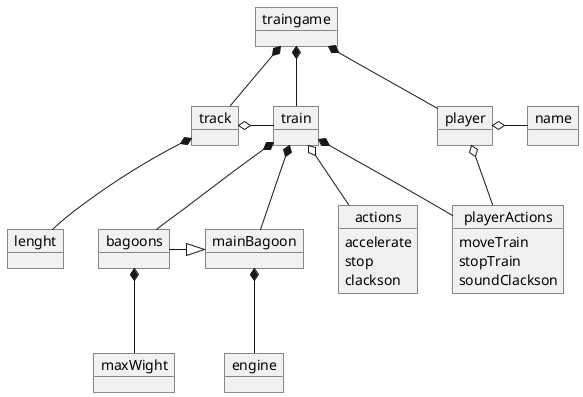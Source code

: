 @startuml traingame

object traingame
    object track
        object lenght
    object train
        object bagoons
            object maxWight
        object mainBagoon
            object engine
        object actions{
            accelerate
            stop
            clackson
        }
    object player
        object name
        object playerActions{
            moveTrain
            stopTrain
            soundClackson
        }

traingame *-- track
traingame *-- train
traingame *-- player

track *-- lenght
track o-right- train

train *-- bagoons
train *-- mainBagoon

bagoons *-- maxWight

mainBagoon *-- engine
mainBagoon <|-left- bagoons

train o-- actions
train *-- playerActions

player o-right- name
player o-- playerActions

@enduml
